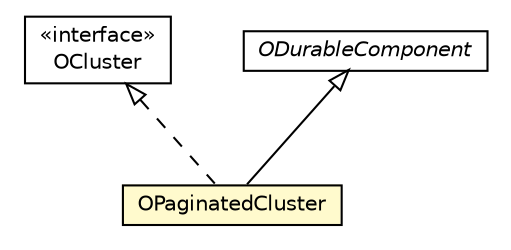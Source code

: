 #!/usr/local/bin/dot
#
# Class diagram 
# Generated by UMLGraph version R5_6-24-gf6e263 (http://www.umlgraph.org/)
#

digraph G {
	edge [fontname="Helvetica",fontsize=10,labelfontname="Helvetica",labelfontsize=10];
	node [fontname="Helvetica",fontsize=10,shape=plaintext];
	nodesep=0.25;
	ranksep=0.5;
	// com.orientechnologies.orient.core.storage.OCluster
	c2742470 [label=<<table title="com.orientechnologies.orient.core.storage.OCluster" border="0" cellborder="1" cellspacing="0" cellpadding="2" port="p" href="../../../OCluster.html">
		<tr><td><table border="0" cellspacing="0" cellpadding="1">
<tr><td align="center" balign="center"> &#171;interface&#187; </td></tr>
<tr><td align="center" balign="center"> OCluster </td></tr>
		</table></td></tr>
		</table>>, URL="../../../OCluster.html", fontname="Helvetica", fontcolor="black", fontsize=10.0];
	// com.orientechnologies.orient.core.storage.impl.local.paginated.OPaginatedCluster
	c2742497 [label=<<table title="com.orientechnologies.orient.core.storage.impl.local.paginated.OPaginatedCluster" border="0" cellborder="1" cellspacing="0" cellpadding="2" port="p" bgcolor="lemonChiffon" href="./OPaginatedCluster.html">
		<tr><td><table border="0" cellspacing="0" cellpadding="1">
<tr><td align="center" balign="center"> OPaginatedCluster </td></tr>
		</table></td></tr>
		</table>>, URL="./OPaginatedCluster.html", fontname="Helvetica", fontcolor="black", fontsize=10.0];
	// com.orientechnologies.orient.core.storage.impl.local.paginated.base.ODurableComponent
	c2742548 [label=<<table title="com.orientechnologies.orient.core.storage.impl.local.paginated.base.ODurableComponent" border="0" cellborder="1" cellspacing="0" cellpadding="2" port="p" href="./base/ODurableComponent.html">
		<tr><td><table border="0" cellspacing="0" cellpadding="1">
<tr><td align="center" balign="center"><font face="Helvetica-Oblique"> ODurableComponent </font></td></tr>
		</table></td></tr>
		</table>>, URL="./base/ODurableComponent.html", fontname="Helvetica", fontcolor="black", fontsize=10.0];
	//com.orientechnologies.orient.core.storage.impl.local.paginated.OPaginatedCluster extends com.orientechnologies.orient.core.storage.impl.local.paginated.base.ODurableComponent
	c2742548:p -> c2742497:p [dir=back,arrowtail=empty];
	//com.orientechnologies.orient.core.storage.impl.local.paginated.OPaginatedCluster implements com.orientechnologies.orient.core.storage.OCluster
	c2742470:p -> c2742497:p [dir=back,arrowtail=empty,style=dashed];
}


